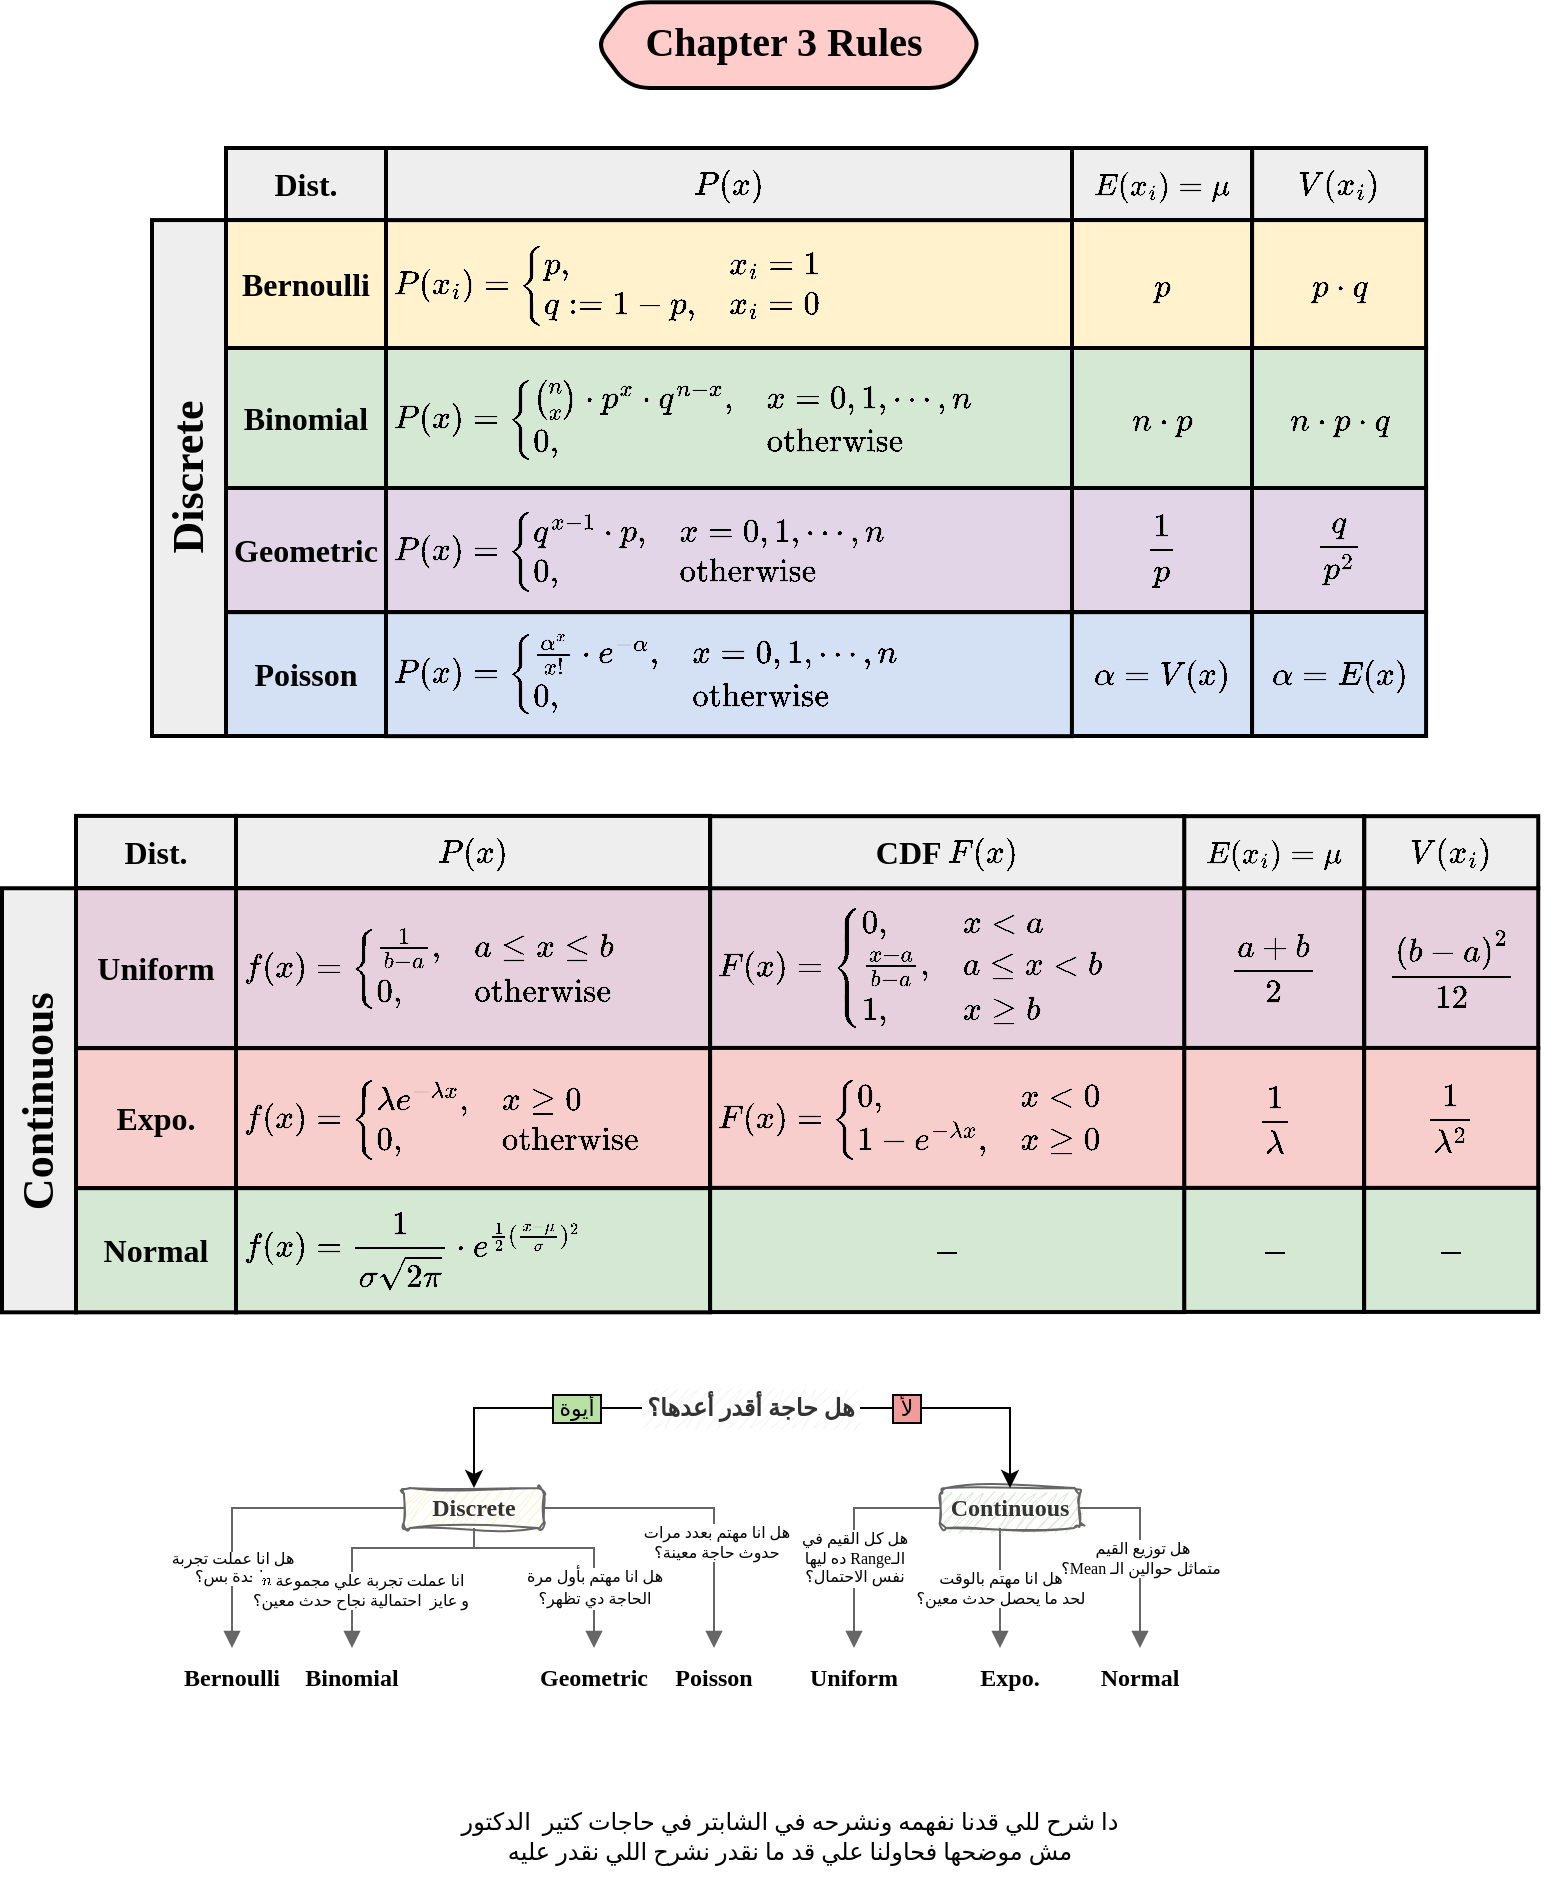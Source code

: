 <mxfile version="27.0.2">
  <diagram name="Zattona" id="R9FFXnDSTnN5MJosL_C4">
    <mxGraphModel dx="475" dy="-883" grid="1" gridSize="10" guides="1" tooltips="1" connect="1" arrows="1" fold="1" page="1" pageScale="1" pageWidth="827" pageHeight="1169" math="1" shadow="0">
      <root>
        <mxCell id="0" />
        <mxCell id="1" parent="0" />
        <mxCell id="O0PHQ8gA-b0Ll54SXok--36" value="" style="group" parent="1" vertex="1" connectable="0">
          <mxGeometry x="20" y="1613.96" width="768.12" height="248.203" as="geometry" />
        </mxCell>
        <mxCell id="cDIhrOQJnk7pQBuJnvhz-27" value="\[ f(x) = \begin{cases} \frac{1}{b-a}, &amp;amp; a \le x \le b \\ 0, &amp;amp; \text{otherwise} \end{cases} \]" style="rounded=0;whiteSpace=wrap;html=1;strokeWidth=2;fillColor=#E6D0DE;strokeColor=#000000;container=0;fontSize=16;fontStyle=1;fontFamily=Mina;fontSource=https%3A%2F%2Ffonts.googleapis.com%2Fcss%3Ffamily%3DMina;spacingLeft=2;spacingRight=2;align=left;" parent="O0PHQ8gA-b0Ll54SXok--36" vertex="1">
          <mxGeometry x="117" y="36.16" width="237.02" height="79.88" as="geometry" />
        </mxCell>
        <mxCell id="cDIhrOQJnk7pQBuJnvhz-28" value="&lt;div style=&quot;direction: ltr;&quot;&gt;\[ f(x) = \begin{cases} \lambda e^{-\lambda x}, &amp;amp; x\ge 0 \\ 0, &amp;amp; \text{otherwise} \end{cases} \]&lt;/div&gt;" style="rounded=0;whiteSpace=wrap;html=1;strokeWidth=2;fillColor=#F8CECC;strokeColor=#000000;container=0;fontSize=16;fontStyle=1;fontFamily=Mina;fontSource=https%3A%2F%2Ffonts.googleapis.com%2Fcss%3Ffamily%3DMina;spacingLeft=2;spacingRight=2;align=left;" parent="O0PHQ8gA-b0Ll54SXok--36" vertex="1">
          <mxGeometry x="117" y="116.12" width="237.02" height="70" as="geometry" />
        </mxCell>
        <mxCell id="cDIhrOQJnk7pQBuJnvhz-29" value="\[ f(x)=\frac{1}{\sigma \sqrt{2 \pi}} \cdot e^{\frac{1}{2}(\frac{x-\mu}{\sigma})^2} \]" style="rounded=0;whiteSpace=wrap;html=1;strokeWidth=2;fillColor=#D5E8D4;strokeColor=#000000;container=0;fontSize=16;fontStyle=1;fontFamily=Mina;fontSource=https%3A%2F%2Ffonts.googleapis.com%2Fcss%3Ffamily%3DMina;spacingLeft=2;spacingRight=2;align=left;" parent="O0PHQ8gA-b0Ll54SXok--36" vertex="1">
          <mxGeometry x="117" y="186.12" width="237.02" height="62.08" as="geometry" />
        </mxCell>
        <mxCell id="cDIhrOQJnk7pQBuJnvhz-31" value="Uniform" style="rounded=0;whiteSpace=wrap;html=1;strokeWidth=2;fillColor=#E6D0DE;strokeColor=#000000;container=0;fontSize=16;fontStyle=1;fontFamily=Mina;fontSource=https%3A%2F%2Ffonts.googleapis.com%2Fcss%3Ffamily%3DMina;align=center;spacingLeft=2;spacingRight=2;" parent="O0PHQ8gA-b0Ll54SXok--36" vertex="1">
          <mxGeometry x="37" y="36.16" width="80" height="79.88" as="geometry" />
        </mxCell>
        <mxCell id="cDIhrOQJnk7pQBuJnvhz-32" value="Expo." style="rounded=0;whiteSpace=wrap;html=1;strokeWidth=2;fillColor=#F8CECC;strokeColor=#000000;container=0;fontSize=16;fontStyle=1;fontFamily=Mina;fontSource=https%3A%2F%2Ffonts.googleapis.com%2Fcss%3Ffamily%3DMina;align=center;spacingLeft=2;spacingRight=2;horizontal=1;" parent="O0PHQ8gA-b0Ll54SXok--36" vertex="1">
          <mxGeometry x="37.0" y="116.12" width="80" height="70" as="geometry" />
        </mxCell>
        <mxCell id="cDIhrOQJnk7pQBuJnvhz-33" value="Normal" style="rounded=0;whiteSpace=wrap;html=1;strokeWidth=2;fillColor=#D5E8D4;strokeColor=#000000;container=0;fontSize=16;fontStyle=1;fontFamily=Mina;fontSource=https%3A%2F%2Ffonts.googleapis.com%2Fcss%3Ffamily%3DMina;align=center;spacingLeft=2;spacingRight=2;" parent="O0PHQ8gA-b0Ll54SXok--36" vertex="1">
          <mxGeometry x="37.0" y="186.12" width="80" height="62.08" as="geometry" />
        </mxCell>
        <mxCell id="cDIhrOQJnk7pQBuJnvhz-35" value="`\frac{a+b}{2}`" style="rounded=0;whiteSpace=wrap;html=1;strokeWidth=2;fillColor=#E6D0DE;strokeColor=#000000;container=0;fontSize=16;fontStyle=1;fontFamily=Mina;fontSource=https%3A%2F%2Ffonts.googleapis.com%2Fcss%3Ffamily%3DMina;spacingLeft=2;spacingRight=2;" parent="O0PHQ8gA-b0Ll54SXok--36" vertex="1">
          <mxGeometry x="591.08" y="36.04" width="90" height="80" as="geometry" />
        </mxCell>
        <mxCell id="cDIhrOQJnk7pQBuJnvhz-36" value="`\frac{(b-a)^2}{12}`" style="rounded=0;whiteSpace=wrap;html=1;strokeWidth=2;fillColor=#E6D0DE;strokeColor=#000000;container=0;fontSize=16;fontStyle=1;fontFamily=Mina;fontSource=https%3A%2F%2Ffonts.googleapis.com%2Fcss%3Ffamily%3DMina;spacingLeft=2;spacingRight=2;" parent="O0PHQ8gA-b0Ll54SXok--36" vertex="1">
          <mxGeometry x="681.12" y="36.04" width="87" height="80" as="geometry" />
        </mxCell>
        <mxCell id="cDIhrOQJnk7pQBuJnvhz-37" value="`\frac{1}{\lambda}`" style="rounded=0;whiteSpace=wrap;html=1;strokeWidth=2;fillColor=#F8CECC;strokeColor=#000000;container=0;fontSize=16;fontStyle=1;fontFamily=Mina;fontSource=https%3A%2F%2Ffonts.googleapis.com%2Fcss%3Ffamily%3DMina;spacingLeft=2;spacingRight=2;" parent="O0PHQ8gA-b0Ll54SXok--36" vertex="1">
          <mxGeometry x="591.08" y="116" width="90" height="70" as="geometry" />
        </mxCell>
        <mxCell id="cDIhrOQJnk7pQBuJnvhz-38" value="\[-\]" style="rounded=0;whiteSpace=wrap;html=1;strokeWidth=2;fillColor=#D5E8D4;strokeColor=#000000;container=0;fontSize=16;fontStyle=1;fontFamily=Mina;fontSource=https%3A%2F%2Ffonts.googleapis.com%2Fcss%3Ffamily%3DMina;spacingLeft=2;spacingRight=2;" parent="O0PHQ8gA-b0Ll54SXok--36" vertex="1">
          <mxGeometry x="591.08" y="186" width="90" height="62" as="geometry" />
        </mxCell>
        <mxCell id="cDIhrOQJnk7pQBuJnvhz-40" value="`\frac{1}{\lambda^2}`" style="rounded=0;whiteSpace=wrap;html=1;strokeWidth=2;fillColor=#F8CECC;strokeColor=#000000;container=0;fontSize=16;fontStyle=1;fontFamily=Mina;fontSource=https%3A%2F%2Ffonts.googleapis.com%2Fcss%3Ffamily%3DMina;spacingLeft=2;spacingRight=2;" parent="O0PHQ8gA-b0Ll54SXok--36" vertex="1">
          <mxGeometry x="681.08" y="116" width="87.04" height="70" as="geometry" />
        </mxCell>
        <mxCell id="cDIhrOQJnk7pQBuJnvhz-41" value="\[-\]" style="rounded=0;whiteSpace=wrap;html=1;strokeWidth=2;fillColor=#D5E8D4;strokeColor=#000000;container=0;fontSize=16;fontStyle=1;fontFamily=Mina;fontSource=https%3A%2F%2Ffonts.googleapis.com%2Fcss%3Ffamily%3DMina;spacingLeft=2;spacingRight=2;" parent="O0PHQ8gA-b0Ll54SXok--36" vertex="1">
          <mxGeometry x="681.08" y="186" width="87.04" height="62" as="geometry" />
        </mxCell>
        <mxCell id="cDIhrOQJnk7pQBuJnvhz-43" value="Continuous" style="rounded=0;whiteSpace=wrap;html=1;strokeWidth=2;fillColor=#eeeeee;strokeColor=#000000;container=0;fontSize=22;fontStyle=1;fontFamily=Mina;fontSource=https%3A%2F%2Ffonts.googleapis.com%2Fcss%3Ffamily%3DMina;align=center;spacingLeft=2;spacingRight=2;flipV=0;flipH=1;horizontal=0;" parent="O0PHQ8gA-b0Ll54SXok--36" vertex="1">
          <mxGeometry y="36.16" width="37" height="212.043" as="geometry" />
        </mxCell>
        <mxCell id="O0PHQ8gA-b0Ll54SXok--6" value="\[ F(x) = \begin{cases} 0, &amp;amp; x &amp;lt; a \\ \frac{x - a}{b-a}, &amp;amp; a \le x &amp;lt; b \\ 1, &amp;amp; x \ge b \end{cases} \]" style="rounded=0;whiteSpace=wrap;html=1;strokeWidth=2;fillColor=#E6D0DE;strokeColor=#000000;container=0;fontSize=16;fontStyle=1;fontFamily=Mina;fontSource=https%3A%2F%2Ffonts.googleapis.com%2Fcss%3Ffamily%3DMina;spacingLeft=2;spacingRight=2;align=left;" parent="O0PHQ8gA-b0Ll54SXok--36" vertex="1">
          <mxGeometry x="354.06" y="36.04" width="237.02" height="80" as="geometry" />
        </mxCell>
        <mxCell id="O0PHQ8gA-b0Ll54SXok--7" value="&lt;div style=&quot;direction: ltr;&quot;&gt;\[ F(x) = \begin{cases} 0, &amp;amp; x &amp;lt; 0 \\ 1 - e^{-\lambda x}, &amp;amp; x\ge 0 \end{cases}\]&lt;/div&gt;" style="rounded=0;whiteSpace=wrap;html=1;strokeWidth=2;fillColor=#F8CECC;strokeColor=#000000;container=0;fontSize=16;fontStyle=1;fontFamily=Mina;fontSource=https%3A%2F%2Ffonts.googleapis.com%2Fcss%3Ffamily%3DMina;spacingLeft=2;spacingRight=2;align=left;" parent="O0PHQ8gA-b0Ll54SXok--36" vertex="1">
          <mxGeometry x="354.06" y="116" width="237.02" height="70" as="geometry" />
        </mxCell>
        <mxCell id="O0PHQ8gA-b0Ll54SXok--8" value="\[-\]" style="rounded=0;whiteSpace=wrap;html=1;strokeWidth=2;fillColor=#D5E8D4;strokeColor=#000000;container=0;fontSize=16;fontStyle=1;fontFamily=Mina;fontSource=https%3A%2F%2Ffonts.googleapis.com%2Fcss%3Ffamily%3DMina;spacingLeft=2;spacingRight=2;align=center;" parent="O0PHQ8gA-b0Ll54SXok--36" vertex="1">
          <mxGeometry x="354.06" y="186" width="237.02" height="62.08" as="geometry" />
        </mxCell>
        <mxCell id="O0PHQ8gA-b0Ll54SXok--9" value="&lt;span style=&quot;font-weight: 700;&quot;&gt;`P(x)`&lt;/span&gt;" style="rounded=0;whiteSpace=wrap;html=1;strokeWidth=2;container=0;fontSize=16;fontFamily=Mina;fontSource=https%3A%2F%2Ffonts.googleapis.com%2Fcss%3Ffamily%3DMina;spacingLeft=2;spacingRight=2;fillColor=#eeeeee;strokeColor=#000000;" parent="O0PHQ8gA-b0Ll54SXok--36" vertex="1">
          <mxGeometry x="117" width="237" height="36.04" as="geometry" />
        </mxCell>
        <mxCell id="O0PHQ8gA-b0Ll54SXok--10" value="&lt;span style=&quot;font-size: 16px; font-weight: 700;&quot;&gt;Dist.&lt;/span&gt;" style="rounded=0;whiteSpace=wrap;html=1;strokeWidth=2;container=0;fontSize=16;fontFamily=Mina;fontSource=https%3A%2F%2Ffonts.googleapis.com%2Fcss%3Ffamily%3DMina;align=center;spacingLeft=2;spacingRight=2;fillColor=#eeeeee;strokeColor=#000000;" parent="O0PHQ8gA-b0Ll54SXok--36" vertex="1">
          <mxGeometry x="37.0" width="80" height="36.04" as="geometry" />
        </mxCell>
        <mxCell id="O0PHQ8gA-b0Ll54SXok--11" value="&lt;span style=&quot;font-weight: 700;&quot;&gt;`E(x_i)=\mu`&lt;/span&gt;" style="rounded=0;whiteSpace=wrap;html=1;strokeWidth=2;container=0;fontSize=15;fontFamily=Mina;fontSource=https%3A%2F%2Ffonts.googleapis.com%2Fcss%3Ffamily%3DMina;spacingLeft=2;spacingRight=2;fillColor=#eeeeee;strokeColor=#000000;" parent="O0PHQ8gA-b0Ll54SXok--36" vertex="1">
          <mxGeometry x="591.08" y="0.12" width="90" height="36.04" as="geometry" />
        </mxCell>
        <mxCell id="O0PHQ8gA-b0Ll54SXok--12" value="&lt;b&gt;`V(x_i)`&lt;/b&gt;" style="rounded=0;whiteSpace=wrap;html=1;strokeWidth=2;container=0;fontSize=16;fontFamily=Mina;fontSource=https%3A%2F%2Ffonts.googleapis.com%2Fcss%3Ffamily%3DMina;spacingLeft=2;spacingRight=2;fillColor=#eeeeee;strokeColor=#000000;" parent="O0PHQ8gA-b0Ll54SXok--36" vertex="1">
          <mxGeometry x="681.16" y="0.12" width="86.96" height="36.04" as="geometry" />
        </mxCell>
        <mxCell id="O0PHQ8gA-b0Ll54SXok--14" value="&lt;span style=&quot;font-weight: 700;&quot;&gt;CDF `F(x)`&lt;/span&gt;" style="rounded=0;whiteSpace=wrap;html=1;strokeWidth=2;container=0;fontSize=16;fontFamily=Mina;fontSource=https%3A%2F%2Ffonts.googleapis.com%2Fcss%3Ffamily%3DMina;spacingLeft=2;spacingRight=2;fillColor=#eeeeee;strokeColor=#000000;" parent="O0PHQ8gA-b0Ll54SXok--36" vertex="1">
          <mxGeometry x="354.08" y="0.12" width="237" height="36.04" as="geometry" />
        </mxCell>
        <mxCell id="O0PHQ8gA-b0Ll54SXok--37" value="" style="group" parent="1" vertex="1" connectable="0">
          <mxGeometry x="95.0" y="1280" width="637.04" height="294.08" as="geometry" />
        </mxCell>
        <mxCell id="cDIhrOQJnk7pQBuJnvhz-1" value="\[ P(x_i) = \begin{cases} p, &amp;amp; x_i = 1 \\ q:=1-p, &amp;amp; x_i = 0 \end{cases} \]" style="rounded=0;whiteSpace=wrap;html=1;strokeWidth=2;fillColor=#FFF2CC;strokeColor=#000000;container=0;fontSize=16;fontStyle=1;fontFamily=Mina;fontSource=https%3A%2F%2Ffonts.googleapis.com%2Fcss%3Ffamily%3DMina;spacingLeft=2;spacingRight=2;align=left;" parent="O0PHQ8gA-b0Ll54SXok--37" vertex="1">
          <mxGeometry x="117.0" y="36.04" width="343" height="63.96" as="geometry" />
        </mxCell>
        <mxCell id="cDIhrOQJnk7pQBuJnvhz-2" value="&lt;div style=&quot;direction: ltr;&quot;&gt;&lt;span style=&quot;background-color: transparent; color: light-dark(rgb(0, 0, 0), rgb(255, 255, 255));&quot;&gt;\[ P(x) = \begin{cases} \binom{n}{x}\cdot p^x \cdot q^{n-x}, &amp;amp; x = 0,1,\cdots ,n \\ 0, &amp;amp; \text{otherwise} \end{cases} \]&lt;/span&gt;&lt;/div&gt;" style="rounded=0;whiteSpace=wrap;html=1;strokeWidth=2;fillColor=#D5E8D4;strokeColor=#000000;container=0;fontSize=16;fontStyle=1;fontFamily=Mina;fontSource=https%3A%2F%2Ffonts.googleapis.com%2Fcss%3Ffamily%3DMina;spacingLeft=2;spacingRight=2;align=left;" parent="O0PHQ8gA-b0Ll54SXok--37" vertex="1">
          <mxGeometry x="117.0" y="100" width="343" height="70" as="geometry" />
        </mxCell>
        <mxCell id="cDIhrOQJnk7pQBuJnvhz-3" value="\[ P(x) = \begin{cases} q^{x-1} \cdot p, &amp;amp; x = 0,1,\cdots ,n \\ 0, &amp;amp; \text{otherwise} \end{cases} \]" style="rounded=0;whiteSpace=wrap;html=1;strokeWidth=2;fillColor=#E1D5E7;strokeColor=#000000;container=0;fontSize=16;fontStyle=1;fontFamily=Mina;fontSource=https%3A%2F%2Ffonts.googleapis.com%2Fcss%3Ffamily%3DMina;spacingLeft=2;spacingRight=2;align=left;" parent="O0PHQ8gA-b0Ll54SXok--37" vertex="1">
          <mxGeometry x="117.0" y="170" width="343" height="62.08" as="geometry" />
        </mxCell>
        <mxCell id="cDIhrOQJnk7pQBuJnvhz-4" value="\[ P(x) = \begin{cases} \frac{\alpha^x}{x!} \cdot e^{-\alpha}, &amp;amp; x = 0,1,\cdots ,n \\ 0, &amp;amp; \text{otherwise} \end{cases} \]" style="rounded=0;whiteSpace=wrap;html=1;strokeWidth=2;fillColor=#D4E1F5;strokeColor=#000000;container=0;fontSize=16;fontStyle=1;fontFamily=Mina;fontSource=https%3A%2F%2Ffonts.googleapis.com%2Fcss%3Ffamily%3DMina;spacingLeft=2;spacingRight=2;align=left;" parent="O0PHQ8gA-b0Ll54SXok--37" vertex="1">
          <mxGeometry x="117.0" y="232.08" width="343" height="62" as="geometry" />
        </mxCell>
        <mxCell id="cDIhrOQJnk7pQBuJnvhz-5" value="&lt;span style=&quot;font-weight: 700;&quot;&gt;`P(x)`&lt;/span&gt;" style="rounded=0;whiteSpace=wrap;html=1;strokeWidth=2;container=0;fontSize=16;fontFamily=Mina;fontSource=https%3A%2F%2Ffonts.googleapis.com%2Fcss%3Ffamily%3DMina;spacingLeft=2;spacingRight=2;fillColor=#eeeeee;strokeColor=#000000;" parent="O0PHQ8gA-b0Ll54SXok--37" vertex="1">
          <mxGeometry x="117.0" width="343" height="36.04" as="geometry" />
        </mxCell>
        <mxCell id="cDIhrOQJnk7pQBuJnvhz-6" value="&lt;span style=&quot;font-size: 16px; font-weight: 700;&quot;&gt;Dist.&lt;/span&gt;" style="rounded=0;whiteSpace=wrap;html=1;strokeWidth=2;container=0;fontSize=16;fontFamily=Mina;fontSource=https%3A%2F%2Ffonts.googleapis.com%2Fcss%3Ffamily%3DMina;align=center;spacingLeft=2;spacingRight=2;fillColor=#eeeeee;strokeColor=#000000;" parent="O0PHQ8gA-b0Ll54SXok--37" vertex="1">
          <mxGeometry x="37" width="80" height="36.04" as="geometry" />
        </mxCell>
        <mxCell id="cDIhrOQJnk7pQBuJnvhz-7" value="Bernoulli" style="rounded=0;whiteSpace=wrap;html=1;strokeWidth=2;fillColor=#FFF2CC;strokeColor=#000000;container=0;fontSize=16;fontStyle=1;fontFamily=Mina;fontSource=https%3A%2F%2Ffonts.googleapis.com%2Fcss%3Ffamily%3DMina;align=center;spacingLeft=2;spacingRight=2;" parent="O0PHQ8gA-b0Ll54SXok--37" vertex="1">
          <mxGeometry x="37" y="36.04" width="80" height="63.96" as="geometry" />
        </mxCell>
        <mxCell id="cDIhrOQJnk7pQBuJnvhz-8" value="Binomial" style="rounded=0;whiteSpace=wrap;html=1;strokeWidth=2;fillColor=#D5E8D4;strokeColor=#000000;container=0;fontSize=16;fontStyle=1;fontFamily=Mina;fontSource=https%3A%2F%2Ffonts.googleapis.com%2Fcss%3Ffamily%3DMina;align=center;spacingLeft=2;spacingRight=2;" parent="O0PHQ8gA-b0Ll54SXok--37" vertex="1">
          <mxGeometry x="37" y="100" width="80" height="70" as="geometry" />
        </mxCell>
        <mxCell id="cDIhrOQJnk7pQBuJnvhz-9" value="Geometric" style="rounded=0;whiteSpace=wrap;html=1;strokeWidth=2;fillColor=#E1D5E7;strokeColor=#000000;container=0;fontSize=16;fontStyle=1;fontFamily=Mina;fontSource=https%3A%2F%2Ffonts.googleapis.com%2Fcss%3Ffamily%3DMina;align=center;spacingLeft=2;spacingRight=2;" parent="O0PHQ8gA-b0Ll54SXok--37" vertex="1">
          <mxGeometry x="37" y="170" width="80" height="62.08" as="geometry" />
        </mxCell>
        <mxCell id="cDIhrOQJnk7pQBuJnvhz-10" value="Poisson" style="rounded=0;whiteSpace=wrap;html=1;strokeWidth=2;fillColor=#D4E1F5;strokeColor=#000000;container=0;fontSize=16;fontStyle=1;fontFamily=Mina;fontSource=https%3A%2F%2Ffonts.googleapis.com%2Fcss%3Ffamily%3DMina;align=center;spacingLeft=2;spacingRight=2;" parent="O0PHQ8gA-b0Ll54SXok--37" vertex="1">
          <mxGeometry x="37" y="232.08" width="80" height="61.92" as="geometry" />
        </mxCell>
        <mxCell id="cDIhrOQJnk7pQBuJnvhz-11" value="&lt;span style=&quot;font-weight: 700;&quot;&gt;`E(x_i)=\mu`&lt;/span&gt;" style="rounded=0;whiteSpace=wrap;html=1;strokeWidth=2;container=0;fontSize=15;fontFamily=Mina;fontSource=https%3A%2F%2Ffonts.googleapis.com%2Fcss%3Ffamily%3DMina;spacingLeft=2;spacingRight=2;fillColor=#eeeeee;strokeColor=#000000;" parent="O0PHQ8gA-b0Ll54SXok--37" vertex="1">
          <mxGeometry x="460" width="90" height="36.04" as="geometry" />
        </mxCell>
        <mxCell id="cDIhrOQJnk7pQBuJnvhz-12" value="`p`" style="rounded=0;whiteSpace=wrap;html=1;strokeWidth=2;fillColor=#FFF2CC;strokeColor=#000000;container=0;fontSize=16;fontStyle=1;fontFamily=Mina;fontSource=https%3A%2F%2Ffonts.googleapis.com%2Fcss%3Ffamily%3DMina;spacingLeft=2;spacingRight=2;" parent="O0PHQ8gA-b0Ll54SXok--37" vertex="1">
          <mxGeometry x="460" y="36.04" width="90" height="63.96" as="geometry" />
        </mxCell>
        <mxCell id="cDIhrOQJnk7pQBuJnvhz-13" value="&lt;b&gt;`V(x_i)`&lt;/b&gt;" style="rounded=0;whiteSpace=wrap;html=1;strokeWidth=2;container=0;fontSize=16;fontFamily=Mina;fontSource=https%3A%2F%2Ffonts.googleapis.com%2Fcss%3Ffamily%3DMina;spacingLeft=2;spacingRight=2;fillColor=#eeeeee;strokeColor=#000000;" parent="O0PHQ8gA-b0Ll54SXok--37" vertex="1">
          <mxGeometry x="550.08" width="86.96" height="36.04" as="geometry" />
        </mxCell>
        <mxCell id="cDIhrOQJnk7pQBuJnvhz-14" value="`p \cdot q`" style="rounded=0;whiteSpace=wrap;html=1;strokeWidth=2;fillColor=#FFF2CC;strokeColor=#000000;container=0;fontSize=16;fontStyle=1;fontFamily=Mina;fontSource=https%3A%2F%2Ffonts.googleapis.com%2Fcss%3Ffamily%3DMina;spacingLeft=2;spacingRight=2;" parent="O0PHQ8gA-b0Ll54SXok--37" vertex="1">
          <mxGeometry x="550.04" y="36.04" width="87" height="63.96" as="geometry" />
        </mxCell>
        <mxCell id="cDIhrOQJnk7pQBuJnvhz-15" value="&lt;span style=&quot;font-size: 16px;&quot;&gt;`n \cdot p`&lt;/span&gt;" style="rounded=0;whiteSpace=wrap;html=1;strokeWidth=2;fillColor=#D5E8D4;strokeColor=#000000;container=0;fontSize=16;fontStyle=1;fontFamily=Mina;fontSource=https%3A%2F%2Ffonts.googleapis.com%2Fcss%3Ffamily%3DMina;spacingLeft=2;spacingRight=2;" parent="O0PHQ8gA-b0Ll54SXok--37" vertex="1">
          <mxGeometry x="460" y="100" width="90" height="70" as="geometry" />
        </mxCell>
        <mxCell id="cDIhrOQJnk7pQBuJnvhz-16" value="&lt;span style=&quot;font-size: 16px;&quot;&gt;`\frac{1}{p}`&lt;/span&gt;" style="rounded=0;whiteSpace=wrap;html=1;strokeWidth=2;fillColor=#E1D5E7;strokeColor=#000000;container=0;fontSize=16;fontStyle=1;fontFamily=Mina;fontSource=https%3A%2F%2Ffonts.googleapis.com%2Fcss%3Ffamily%3DMina;spacingLeft=2;spacingRight=2;" parent="O0PHQ8gA-b0Ll54SXok--37" vertex="1">
          <mxGeometry x="460" y="170" width="90" height="62" as="geometry" />
        </mxCell>
        <mxCell id="cDIhrOQJnk7pQBuJnvhz-17" value="&lt;span style=&quot;font-size: 16px;&quot;&gt;`\alpha = V(x)`&lt;/span&gt;" style="rounded=0;whiteSpace=wrap;html=1;strokeWidth=2;fillColor=#D4E1F5;strokeColor=#000000;container=0;fontSize=16;fontStyle=1;fontFamily=Mina;fontSource=https%3A%2F%2Ffonts.googleapis.com%2Fcss%3Ffamily%3DMina;spacingLeft=2;spacingRight=2;" parent="O0PHQ8gA-b0Ll54SXok--37" vertex="1">
          <mxGeometry x="459.96" y="232.08" width="90.04" height="61.92" as="geometry" />
        </mxCell>
        <mxCell id="cDIhrOQJnk7pQBuJnvhz-18" value="&lt;span style=&quot;font-size: 16px;&quot;&gt;`n\cdot p\cdot q`&lt;/span&gt;" style="rounded=0;whiteSpace=wrap;html=1;strokeWidth=2;fillColor=#D5E8D4;strokeColor=#000000;container=0;fontSize=16;fontStyle=1;fontFamily=Mina;fontSource=https%3A%2F%2Ffonts.googleapis.com%2Fcss%3Ffamily%3DMina;spacingLeft=2;spacingRight=2;" parent="O0PHQ8gA-b0Ll54SXok--37" vertex="1">
          <mxGeometry x="550" y="100" width="87.04" height="70" as="geometry" />
        </mxCell>
        <mxCell id="cDIhrOQJnk7pQBuJnvhz-19" value="&lt;span style=&quot;font-size: 16px;&quot;&gt;`\frac{q}{p^2}`&lt;/span&gt;" style="rounded=0;whiteSpace=wrap;html=1;strokeWidth=2;fillColor=#E1D5E7;strokeColor=#000000;container=0;fontSize=16;fontStyle=1;fontFamily=Mina;fontSource=https%3A%2F%2Ffonts.googleapis.com%2Fcss%3Ffamily%3DMina;spacingLeft=2;spacingRight=2;" parent="O0PHQ8gA-b0Ll54SXok--37" vertex="1">
          <mxGeometry x="550" y="170" width="87.04" height="62" as="geometry" />
        </mxCell>
        <mxCell id="cDIhrOQJnk7pQBuJnvhz-20" value="`\alpha = E(x)`" style="rounded=0;whiteSpace=wrap;html=1;strokeWidth=2;fillColor=#D4E1F5;strokeColor=#000000;container=0;fontSize=16;fontStyle=1;fontFamily=Mina;fontSource=https%3A%2F%2Ffonts.googleapis.com%2Fcss%3Ffamily%3DMina;spacingLeft=2;spacingRight=2;" parent="O0PHQ8gA-b0Ll54SXok--37" vertex="1">
          <mxGeometry x="550.04" y="232" width="87" height="62" as="geometry" />
        </mxCell>
        <mxCell id="cDIhrOQJnk7pQBuJnvhz-26" value="Discrete" style="rounded=0;whiteSpace=wrap;html=1;strokeWidth=2;fillColor=#eeeeee;strokeColor=#000000;container=0;fontSize=22;fontStyle=1;fontFamily=Mina;fontSource=https%3A%2F%2Ffonts.googleapis.com%2Fcss%3Ffamily%3DMina;align=center;spacingLeft=2;spacingRight=2;flipV=0;flipH=1;horizontal=0;" parent="O0PHQ8gA-b0Ll54SXok--37" vertex="1">
          <mxGeometry y="36.04" width="37" height="257.96" as="geometry" />
        </mxCell>
        <mxCell id="vJZsnlytCWeFu3X0sn-_-1" value="" style="group" vertex="1" connectable="0" parent="1">
          <mxGeometry x="100" y="1900" width="519" height="160" as="geometry" />
        </mxCell>
        <mxCell id="cDIhrOQJnk7pQBuJnvhz-44" style="rounded=0;orthogonalLoop=1;jettySize=auto;html=1;edgeStyle=orthogonalEdgeStyle;fillColor=#f5f5f5;strokeColor=#666666;endArrow=block;endFill=1;" parent="vJZsnlytCWeFu3X0sn-_-1" source="cDIhrOQJnk7pQBuJnvhz-48" target="cDIhrOQJnk7pQBuJnvhz-49" edge="1">
          <mxGeometry relative="1" as="geometry" />
        </mxCell>
        <mxCell id="cDIhrOQJnk7pQBuJnvhz-66" value="&lt;div style=&quot;line-height: 110%;&quot;&gt;&lt;font face=&quot;Beiruti&quot; data-font-src=&quot;https://fonts.googleapis.com/css?family=Beiruti&quot;&gt;هل انا عملت تجربة &lt;br&gt;واحدة بس؟&lt;/font&gt;&lt;/div&gt;" style="edgeLabel;html=1;align=center;verticalAlign=middle;resizable=0;points=[];fontSize=8;" parent="cDIhrOQJnk7pQBuJnvhz-44" vertex="1" connectable="0">
          <mxGeometry x="0.319" relative="1" as="geometry">
            <mxPoint y="13" as="offset" />
          </mxGeometry>
        </mxCell>
        <mxCell id="cDIhrOQJnk7pQBuJnvhz-45" style="rounded=0;orthogonalLoop=1;jettySize=auto;html=1;edgeStyle=orthogonalEdgeStyle;fillColor=#f5f5f5;strokeColor=#666666;endArrow=block;endFill=1;" parent="vJZsnlytCWeFu3X0sn-_-1" source="cDIhrOQJnk7pQBuJnvhz-48" target="cDIhrOQJnk7pQBuJnvhz-50" edge="1">
          <mxGeometry relative="1" as="geometry">
            <Array as="points">
              <mxPoint x="156" y="80" />
              <mxPoint x="95" y="80" />
            </Array>
          </mxGeometry>
        </mxCell>
        <mxCell id="O0PHQ8gA-b0Ll54SXok--2" value="&lt;div style=&quot;direction: rtl;&quot;&gt;&lt;span style=&quot;font-family: Beiruti; background-color: light-dark(#ffffff, var(--ge-dark-color, #121212)); color: light-dark(rgb(0, 0, 0), rgb(255, 255, 255));&quot;&gt;انا عملت تجربة علي مجموعة `n`&lt;br&gt;&amp;nbsp;و عايز&amp;nbsp; احتمالية نجاح حدث معين؟&lt;/span&gt;&lt;/div&gt;" style="edgeLabel;html=1;align=center;verticalAlign=middle;resizable=0;points=[];fontSize=8;" parent="cDIhrOQJnk7pQBuJnvhz-45" vertex="1" connectable="0">
          <mxGeometry x="0.412" y="-1" relative="1" as="geometry">
            <mxPoint x="6" y="6" as="offset" />
          </mxGeometry>
        </mxCell>
        <mxCell id="cDIhrOQJnk7pQBuJnvhz-46" style="rounded=0;orthogonalLoop=1;jettySize=auto;html=1;edgeStyle=orthogonalEdgeStyle;fillColor=#f5f5f5;strokeColor=#666666;endArrow=block;endFill=1;" parent="vJZsnlytCWeFu3X0sn-_-1" source="cDIhrOQJnk7pQBuJnvhz-48" target="cDIhrOQJnk7pQBuJnvhz-51" edge="1">
          <mxGeometry relative="1" as="geometry">
            <Array as="points">
              <mxPoint x="156" y="80" />
              <mxPoint x="216" y="80" />
            </Array>
          </mxGeometry>
        </mxCell>
        <mxCell id="cDIhrOQJnk7pQBuJnvhz-65" value="&lt;font face=&quot;Beiruti&quot; data-font-src=&quot;https://fonts.googleapis.com/css?family=Beiruti&quot; style=&quot;line-height: 130%;&quot;&gt;هل انا مهتم بأول مرة&lt;br&gt;الحاجة دي تظهر؟&lt;/font&gt;" style="edgeLabel;html=1;align=center;verticalAlign=middle;resizable=0;points=[];fontSize=8;" parent="cDIhrOQJnk7pQBuJnvhz-46" vertex="1" connectable="0">
          <mxGeometry x="0.661" y="-1" relative="1" as="geometry">
            <mxPoint x="1" y="-10" as="offset" />
          </mxGeometry>
        </mxCell>
        <mxCell id="cDIhrOQJnk7pQBuJnvhz-47" style="rounded=0;orthogonalLoop=1;jettySize=auto;html=1;edgeStyle=orthogonalEdgeStyle;fillColor=#f5f5f5;strokeColor=#666666;endArrow=block;endFill=1;" parent="vJZsnlytCWeFu3X0sn-_-1" source="cDIhrOQJnk7pQBuJnvhz-48" target="cDIhrOQJnk7pQBuJnvhz-52" edge="1">
          <mxGeometry relative="1" as="geometry" />
        </mxCell>
        <mxCell id="O0PHQ8gA-b0Ll54SXok--1" value="&lt;font face=&quot;Beiruti&quot; data-font-src=&quot;https://fonts.googleapis.com/css?family=Beiruti&quot;&gt;هل انا مهتم بعدد مرات&lt;br&gt;&lt;/font&gt;&lt;div style=&quot;direction: rtl;&quot;&gt;&lt;span style=&quot;background-color: light-dark(#ffffff, var(--ge-dark-color, #121212)); color: light-dark(rgb(0, 0, 0), rgb(255, 255, 255));&quot;&gt;&lt;font face=&quot;Beiruti&quot; data-font-src=&quot;https://fonts.googleapis.com/css?family=Beiruti&quot;&gt;حدوث حاجة معينة؟&lt;/font&gt;&lt;/span&gt;&lt;/div&gt;" style="edgeLabel;html=1;align=center;verticalAlign=middle;resizable=0;points=[];fontSize=8;" parent="cDIhrOQJnk7pQBuJnvhz-47" vertex="1" connectable="0">
          <mxGeometry x="0.316" y="1" relative="1" as="geometry">
            <mxPoint as="offset" />
          </mxGeometry>
        </mxCell>
        <mxCell id="cDIhrOQJnk7pQBuJnvhz-48" value="Discrete" style="text;html=1;align=center;verticalAlign=middle;whiteSpace=wrap;rounded=1;fontFamily=Mina;fontStyle=1;glass=0;sketch=1;curveFitting=1;jiggle=2;strokeColor=#666666;fillColor=#FFF2CC;fontColor=#333333;" parent="vJZsnlytCWeFu3X0sn-_-1" vertex="1">
          <mxGeometry x="121" y="50" width="70" height="20" as="geometry" />
        </mxCell>
        <mxCell id="cDIhrOQJnk7pQBuJnvhz-49" value="Bernoulli" style="text;html=1;align=center;verticalAlign=middle;whiteSpace=wrap;rounded=0;fontFamily=Mina;fontStyle=1;fillColor=none;" parent="vJZsnlytCWeFu3X0sn-_-1" vertex="1">
          <mxGeometry y="130" width="70" height="30" as="geometry" />
        </mxCell>
        <mxCell id="cDIhrOQJnk7pQBuJnvhz-50" value="Binomial" style="text;html=1;align=center;verticalAlign=middle;whiteSpace=wrap;rounded=0;fontFamily=Mina;fontStyle=1;fillColor=none;" parent="vJZsnlytCWeFu3X0sn-_-1" vertex="1">
          <mxGeometry x="60" y="130" width="70" height="30" as="geometry" />
        </mxCell>
        <mxCell id="cDIhrOQJnk7pQBuJnvhz-51" value="Geometric" style="text;html=1;align=center;verticalAlign=middle;whiteSpace=wrap;rounded=0;fontFamily=Mina;fontStyle=1;fillColor=none;" parent="vJZsnlytCWeFu3X0sn-_-1" vertex="1">
          <mxGeometry x="176" y="130" width="80" height="30" as="geometry" />
        </mxCell>
        <mxCell id="cDIhrOQJnk7pQBuJnvhz-52" value="Poisson" style="text;html=1;align=center;verticalAlign=middle;whiteSpace=wrap;rounded=0;fontFamily=Mina;fontStyle=1;fillColor=none;" parent="vJZsnlytCWeFu3X0sn-_-1" vertex="1">
          <mxGeometry x="241" y="130" width="70" height="30" as="geometry" />
        </mxCell>
        <mxCell id="cDIhrOQJnk7pQBuJnvhz-53" style="rounded=0;orthogonalLoop=1;jettySize=auto;html=1;edgeStyle=orthogonalEdgeStyle;fillColor=#f5f5f5;strokeColor=#666666;endArrow=block;endFill=1;" parent="vJZsnlytCWeFu3X0sn-_-1" source="cDIhrOQJnk7pQBuJnvhz-56" target="cDIhrOQJnk7pQBuJnvhz-57" edge="1">
          <mxGeometry relative="1" as="geometry" />
        </mxCell>
        <mxCell id="O0PHQ8gA-b0Ll54SXok--3" value="&lt;div style=&quot;direction: rtl;&quot;&gt;&lt;span style=&quot;font-family: Beiruti; color: light-dark(rgb(0, 0, 0), rgb(255, 255, 255));&quot;&gt;هل كل القيم في &lt;br&gt;الـRange ده ليها &lt;br&gt;نفس الاحتمال؟&lt;/span&gt;&lt;/div&gt;" style="edgeLabel;html=1;align=center;verticalAlign=middle;resizable=0;points=[];labelBackgroundColor=default;fontStyle=0;fontSize=8;" parent="cDIhrOQJnk7pQBuJnvhz-53" vertex="1" connectable="0">
          <mxGeometry x="0.192" y="-1" relative="1" as="geometry">
            <mxPoint x="1" as="offset" />
          </mxGeometry>
        </mxCell>
        <mxCell id="cDIhrOQJnk7pQBuJnvhz-54" style="rounded=0;orthogonalLoop=1;jettySize=auto;html=1;edgeStyle=orthogonalEdgeStyle;fillColor=#f5f5f5;strokeColor=#666666;endArrow=block;endFill=1;" parent="vJZsnlytCWeFu3X0sn-_-1" source="cDIhrOQJnk7pQBuJnvhz-56" target="cDIhrOQJnk7pQBuJnvhz-58" edge="1">
          <mxGeometry relative="1" as="geometry">
            <Array as="points">
              <mxPoint x="419" y="80" />
              <mxPoint x="419" y="80" />
            </Array>
          </mxGeometry>
        </mxCell>
        <mxCell id="O0PHQ8gA-b0Ll54SXok--5" value="&lt;div style=&quot;direction: rtl;&quot;&gt;&lt;span style=&quot;font-family: Beiruti; color: light-dark(rgb(0, 0, 0), rgb(255, 255, 255));&quot;&gt;هل انا مهتم بالوقت &lt;br&gt;لحد ما يحصل حدث معين؟&lt;/span&gt;&lt;/div&gt;" style="edgeLabel;html=1;align=center;verticalAlign=middle;resizable=0;points=[];labelBackgroundColor=default;fontStyle=0;fontSize=8;" parent="cDIhrOQJnk7pQBuJnvhz-54" vertex="1" connectable="0">
          <mxGeometry x="-0.405" relative="1" as="geometry">
            <mxPoint y="12" as="offset" />
          </mxGeometry>
        </mxCell>
        <mxCell id="cDIhrOQJnk7pQBuJnvhz-55" style="rounded=0;orthogonalLoop=1;jettySize=auto;html=1;edgeStyle=orthogonalEdgeStyle;fillColor=#f5f5f5;strokeColor=#666666;endArrow=block;endFill=1;" parent="vJZsnlytCWeFu3X0sn-_-1" source="cDIhrOQJnk7pQBuJnvhz-56" target="cDIhrOQJnk7pQBuJnvhz-59" edge="1">
          <mxGeometry relative="1" as="geometry">
            <Array as="points">
              <mxPoint x="489" y="60" />
            </Array>
          </mxGeometry>
        </mxCell>
        <mxCell id="O0PHQ8gA-b0Ll54SXok--4" value="&lt;div style=&quot;direction: rtl;&quot;&gt;&lt;span style=&quot;font-family: Beiruti; color: light-dark(rgb(0, 0, 0), rgb(255, 255, 255));&quot;&gt;هل توزيع القيم&amp;nbsp; &lt;br&gt;متماثل حوالين الـ Mean؟&lt;/span&gt;&lt;/div&gt;" style="edgeLabel;html=1;align=center;verticalAlign=middle;resizable=0;points=[];labelBackgroundColor=default;fontStyle=0;fontSize=8;" parent="cDIhrOQJnk7pQBuJnvhz-55" vertex="1" connectable="0">
          <mxGeometry x="0.101" relative="1" as="geometry">
            <mxPoint as="offset" />
          </mxGeometry>
        </mxCell>
        <mxCell id="cDIhrOQJnk7pQBuJnvhz-56" value="Continuous" style="text;html=1;align=center;verticalAlign=middle;whiteSpace=wrap;rounded=1;fontFamily=Mina;fontStyle=1;glass=0;sketch=1;curveFitting=1;jiggle=2;strokeColor=#666666;fillColor=#D5E8D4;fontColor=#333333;" parent="vJZsnlytCWeFu3X0sn-_-1" vertex="1">
          <mxGeometry x="389" y="50" width="70" height="20" as="geometry" />
        </mxCell>
        <mxCell id="cDIhrOQJnk7pQBuJnvhz-57" value="Uniform" style="text;html=1;align=center;verticalAlign=middle;whiteSpace=wrap;rounded=0;fontFamily=Mina;fontStyle=1;fillColor=none;" parent="vJZsnlytCWeFu3X0sn-_-1" vertex="1">
          <mxGeometry x="311" y="130" width="70" height="30" as="geometry" />
        </mxCell>
        <mxCell id="cDIhrOQJnk7pQBuJnvhz-58" value="Expo." style="text;html=1;align=center;verticalAlign=middle;whiteSpace=wrap;rounded=0;fontFamily=Mina;fontStyle=1;fillColor=none;" parent="vJZsnlytCWeFu3X0sn-_-1" vertex="1">
          <mxGeometry x="399" y="130" width="50" height="30" as="geometry" />
        </mxCell>
        <mxCell id="cDIhrOQJnk7pQBuJnvhz-59" value="Normal" style="text;html=1;align=center;verticalAlign=middle;whiteSpace=wrap;rounded=0;fontFamily=Mina;fontStyle=1;fillColor=none;" parent="vJZsnlytCWeFu3X0sn-_-1" vertex="1">
          <mxGeometry x="459" y="130" width="60" height="30" as="geometry" />
        </mxCell>
        <mxCell id="cDIhrOQJnk7pQBuJnvhz-61" style="edgeStyle=orthogonalEdgeStyle;rounded=0;orthogonalLoop=1;jettySize=auto;html=1;" parent="vJZsnlytCWeFu3X0sn-_-1" source="cDIhrOQJnk7pQBuJnvhz-60" target="cDIhrOQJnk7pQBuJnvhz-48" edge="1">
          <mxGeometry relative="1" as="geometry" />
        </mxCell>
        <mxCell id="cDIhrOQJnk7pQBuJnvhz-62" value="&amp;nbsp;أيوة&amp;nbsp;" style="edgeLabel;html=1;align=center;verticalAlign=middle;resizable=0;points=[];labelBackgroundColor=#B9E0A5;labelBorderColor=default;textShadow=0;spacing=7;" parent="cDIhrOQJnk7pQBuJnvhz-61" vertex="1" connectable="0">
          <mxGeometry x="-0.463" y="-3" relative="1" as="geometry">
            <mxPoint y="3" as="offset" />
          </mxGeometry>
        </mxCell>
        <mxCell id="cDIhrOQJnk7pQBuJnvhz-63" style="edgeStyle=orthogonalEdgeStyle;rounded=0;orthogonalLoop=1;jettySize=auto;html=1;" parent="vJZsnlytCWeFu3X0sn-_-1" source="cDIhrOQJnk7pQBuJnvhz-60" target="cDIhrOQJnk7pQBuJnvhz-56" edge="1">
          <mxGeometry relative="1" as="geometry" />
        </mxCell>
        <mxCell id="cDIhrOQJnk7pQBuJnvhz-64" value="&amp;nbsp;لأ&amp;nbsp;" style="edgeLabel;html=1;align=center;verticalAlign=middle;resizable=0;points=[];labelBackgroundColor=#F19C99;labelBorderColor=default;textShadow=0;spacing=7;" parent="cDIhrOQJnk7pQBuJnvhz-63" vertex="1" connectable="0">
          <mxGeometry x="-0.6" y="-1" relative="1" as="geometry">
            <mxPoint y="-1" as="offset" />
          </mxGeometry>
        </mxCell>
        <mxCell id="cDIhrOQJnk7pQBuJnvhz-60" value="هل حاجة أقدر أعدها؟" style="text;html=1;align=center;verticalAlign=middle;whiteSpace=wrap;rounded=1;fontFamily=Beiruti;fontStyle=1;glass=0;sketch=1;curveFitting=1;jiggle=2;strokeColor=none;fillColor=#f5f5f5;fontColor=#333333;fontSource=https%3A%2F%2Ffonts.googleapis.com%2Fcss%3Ffamily%3DBeiruti;" parent="vJZsnlytCWeFu3X0sn-_-1" vertex="1">
          <mxGeometry x="240" width="109" height="20" as="geometry" />
        </mxCell>
        <mxCell id="vJZsnlytCWeFu3X0sn-_-2" value="Chapter 3 Rules " style="shape=hexagon;perimeter=hexagonPerimeter2;whiteSpace=wrap;fixedSize=1;size=16;fillColor=#ffcccc;strokeColor=default;fontFamily=ADLaM Display;fontSize=20;strokeWidth=2;align=center;spacingLeft=0;spacingBottom=5;fillStyle=hachure;fontStyle=1;rounded=1;arcSize=21;fontSource=https%3A%2F%2Ffonts.googleapis.com%2Fcss%3Ffamily%3DADLaM%2BDisplay;" vertex="1" parent="1">
          <mxGeometry x="317.32" y="1207.14" width="192.68" height="42.86" as="geometry" />
        </mxCell>
        <mxCell id="vJZsnlytCWeFu3X0sn-_-3" value="&lt;div style=&quot;direction: rtl;&quot;&gt;&lt;span style=&quot;background-color: transparent; color: light-dark(rgb(0, 0, 0), rgb(255, 255, 255));&quot;&gt;دا شرح للي قدنا نفهمه ونشرحه في الشابتر في حاجات كتير&amp;nbsp; الدكتور مش موضحها فحاولنا علي قد ما نقدر نشرح اللي نقدر عليه&lt;/span&gt;&lt;/div&gt;" style="text;html=1;align=center;verticalAlign=middle;whiteSpace=wrap;rounded=0;fontFamily=Beiruti;fontStyle=0;fontSource=https%3A%2F%2Ffonts.googleapis.com%2Fcss%3Ffamily%3DBeiruti;" vertex="1" parent="1">
          <mxGeometry x="244" y="2100" width="340" height="48.57" as="geometry" />
        </mxCell>
      </root>
    </mxGraphModel>
  </diagram>
</mxfile>
